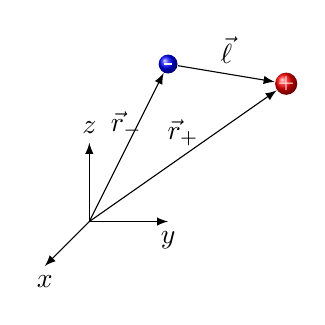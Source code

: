 \begin{tikzpicture}[>=latex]
	\draw[->] (0,0) -- ++(1, 0) node[below] {$y$};
	\draw[->] (0,0) -- ++(0, 1) node[above] {$z$};
	\draw[->] (0,0) -- (-135:0.8) node[below] {$x$};

	\node [circle, ball color=blue, inner sep=1.2pt, text=white]
	(qn) at (1,2) {\tikz\draw[thick] (0,0) -- ++(0.1,0);};

	\node [circle, ball color=red, inner sep=0pt, text=white,
		font=\scriptsize] (qp) at (2.5,1.75) {$+$};

	\draw[->] (0,0) -- (qp) node[pos=0.5, above] {$\vec{r}_+$};
	\draw[->] (0,0) -- (qn) node[pos=0.5, above] {$\vec{r}_-$};
	\draw[->] (qn) -- node[above] {$\vec{\ell}$} (qp);
\end{tikzpicture}
